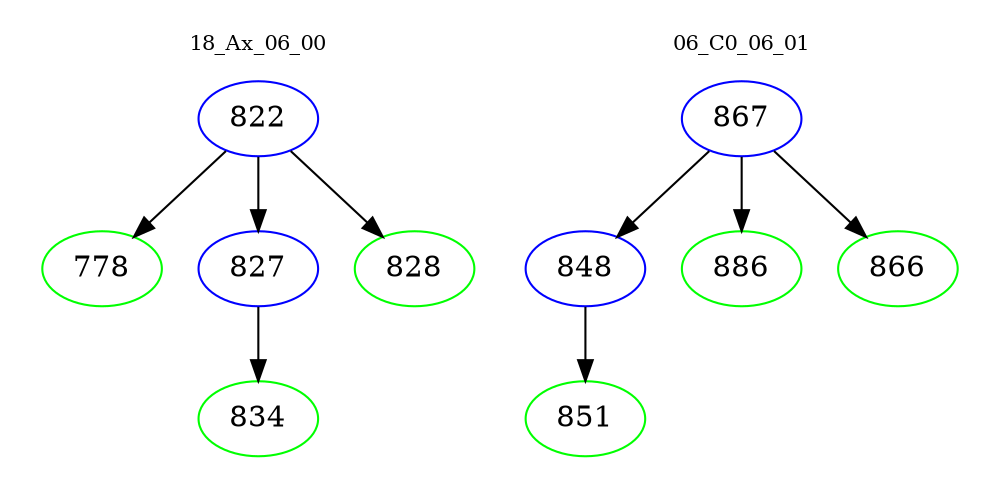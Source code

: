 digraph{
subgraph cluster_0 {
color = white
label = "18_Ax_06_00";
fontsize=10;
T0_822 [label="822", color="blue"]
T0_822 -> T0_778 [color="black"]
T0_778 [label="778", color="green"]
T0_822 -> T0_827 [color="black"]
T0_827 [label="827", color="blue"]
T0_827 -> T0_834 [color="black"]
T0_834 [label="834", color="green"]
T0_822 -> T0_828 [color="black"]
T0_828 [label="828", color="green"]
}
subgraph cluster_1 {
color = white
label = "06_C0_06_01";
fontsize=10;
T1_867 [label="867", color="blue"]
T1_867 -> T1_848 [color="black"]
T1_848 [label="848", color="blue"]
T1_848 -> T1_851 [color="black"]
T1_851 [label="851", color="green"]
T1_867 -> T1_886 [color="black"]
T1_886 [label="886", color="green"]
T1_867 -> T1_866 [color="black"]
T1_866 [label="866", color="green"]
}
}
